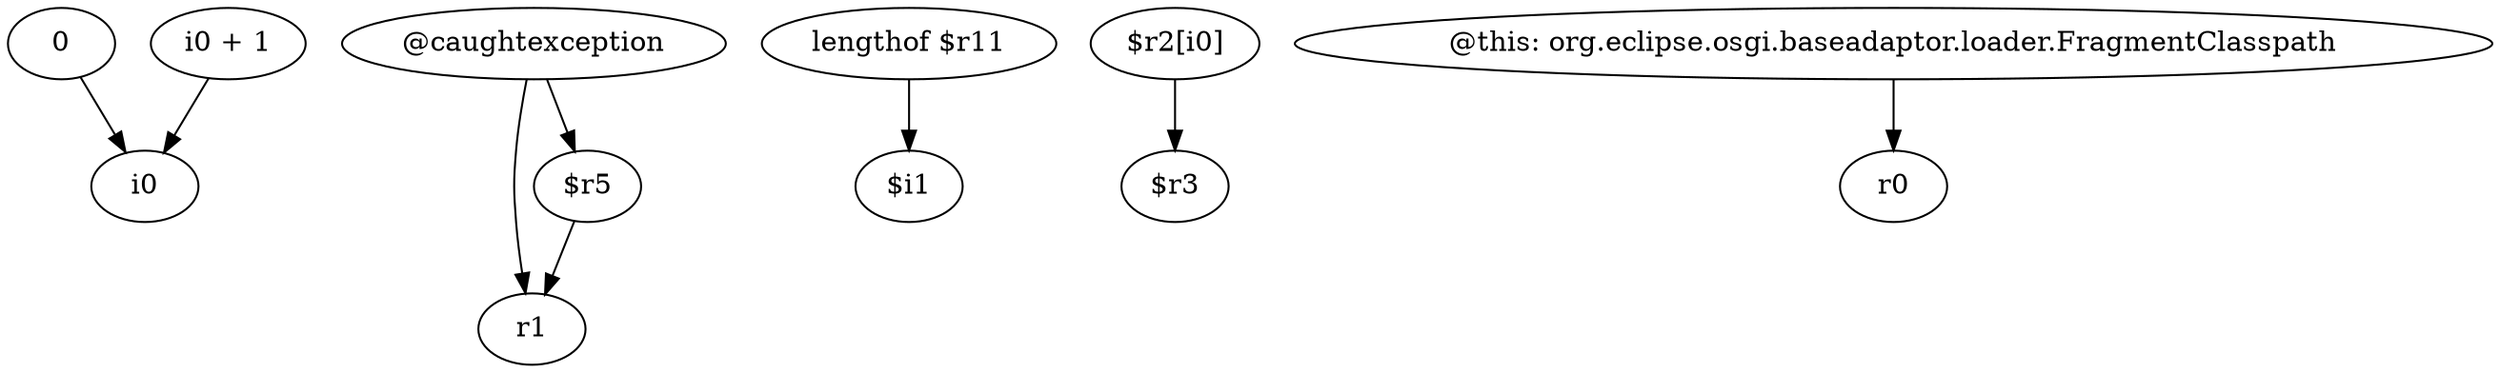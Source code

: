 digraph g {
0[label="0"]
1[label="i0"]
0->1[label=""]
2[label="i0 + 1"]
2->1[label=""]
3[label="@caughtexception"]
4[label="r1"]
3->4[label=""]
5[label="$r5"]
3->5[label=""]
6[label="lengthof $r11"]
7[label="$i1"]
6->7[label=""]
8[label="$r2[i0]"]
9[label="$r3"]
8->9[label=""]
10[label="@this: org.eclipse.osgi.baseadaptor.loader.FragmentClasspath"]
11[label="r0"]
10->11[label=""]
5->4[label=""]
}
